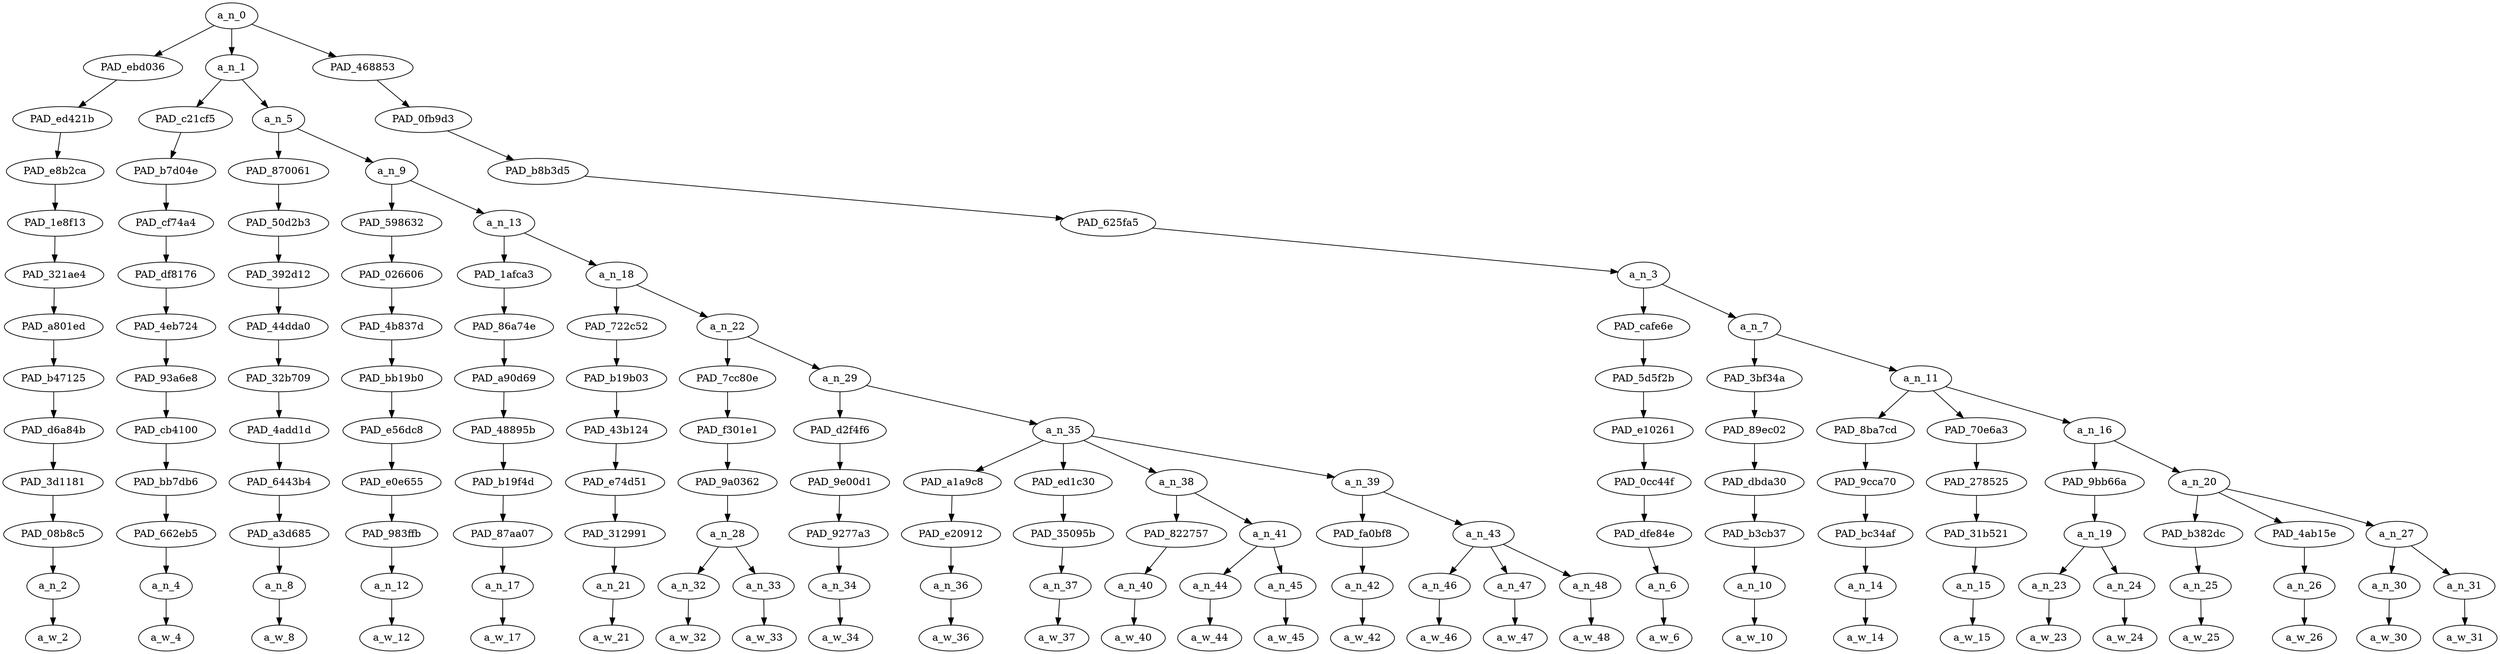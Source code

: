 strict digraph "" {
	a_n_0	[div_dir=1,
		index=0,
		level=12,
		pos="12.395815248842593,12!",
		text_span="[0, 1, 2, 3, 4, 5, 6, 7, 8, 9, 10, 11, 12, 13, 14, 15, 16, 17, 18, 19, 20, 21, 22, 23, 24, 25, 26, 27]",
		value=1.00000002];
	PAD_ebd036	[div_dir=1,
		index=1,
		level=11,
		pos="17.0,11!",
		text_span="[17]",
		value=0.02322169];
	a_n_0 -> PAD_ebd036;
	a_n_1	[div_dir=1,
		index=0,
		level=11,
		pos="1.03466796875,11!",
		text_span="[0, 1, 2, 3, 4, 5, 6, 7, 8, 9, 10, 11, 12, 13, 14, 15, 16]",
		value=0.72060094];
	a_n_0 -> a_n_1;
	PAD_468853	[div_dir=1,
		index=2,
		level=11,
		pos="19.15277777777778,11!",
		text_span="[18, 19, 20, 21, 22, 23, 24, 25, 26, 27]",
		value=0.25543603];
	a_n_0 -> PAD_468853;
	PAD_ed421b	[div_dir=1,
		index=2,
		level=10,
		pos="17.0,10!",
		text_span="[17]",
		value=0.02322169];
	PAD_ebd036 -> PAD_ed421b;
	PAD_e8b2ca	[div_dir=1,
		index=3,
		level=9,
		pos="17.0,9!",
		text_span="[17]",
		value=0.02322169];
	PAD_ed421b -> PAD_e8b2ca;
	PAD_1e8f13	[div_dir=1,
		index=4,
		level=8,
		pos="17.0,8!",
		text_span="[17]",
		value=0.02322169];
	PAD_e8b2ca -> PAD_1e8f13;
	PAD_321ae4	[div_dir=1,
		index=5,
		level=7,
		pos="17.0,7!",
		text_span="[17]",
		value=0.02322169];
	PAD_1e8f13 -> PAD_321ae4;
	PAD_a801ed	[div_dir=1,
		index=6,
		level=6,
		pos="17.0,6!",
		text_span="[17]",
		value=0.02322169];
	PAD_321ae4 -> PAD_a801ed;
	PAD_b47125	[div_dir=1,
		index=7,
		level=5,
		pos="17.0,5!",
		text_span="[17]",
		value=0.02322169];
	PAD_a801ed -> PAD_b47125;
	PAD_d6a84b	[div_dir=1,
		index=8,
		level=4,
		pos="17.0,4!",
		text_span="[17]",
		value=0.02322169];
	PAD_b47125 -> PAD_d6a84b;
	PAD_3d1181	[div_dir=1,
		index=11,
		level=3,
		pos="17.0,3!",
		text_span="[17]",
		value=0.02322169];
	PAD_d6a84b -> PAD_3d1181;
	PAD_08b8c5	[div_dir=1,
		index=13,
		level=2,
		pos="17.0,2!",
		text_span="[17]",
		value=0.02322169];
	PAD_3d1181 -> PAD_08b8c5;
	a_n_2	[div_dir=1,
		index=17,
		level=1,
		pos="17.0,1!",
		text_span="[17]",
		value=0.02322169];
	PAD_08b8c5 -> a_n_2;
	a_w_2	[div_dir=0,
		index=17,
		level=0,
		pos="17,0!",
		text_span="[17]",
		value=but];
	a_n_2 -> a_w_2;
	PAD_c21cf5	[div_dir=1,
		index=0,
		level=10,
		pos="0.0,10!",
		text_span="[0]",
		value=0.04042743];
	a_n_1 -> PAD_c21cf5;
	a_n_5	[div_dir=1,
		index=1,
		level=10,
		pos="2.0693359375,10!",
		text_span="[1, 2, 3, 4, 5, 6, 7, 8, 9, 10, 11, 12, 13, 14, 15, 16]",
		value=0.67932884];
	a_n_1 -> a_n_5;
	PAD_b7d04e	[div_dir=1,
		index=0,
		level=9,
		pos="0.0,9!",
		text_span="[0]",
		value=0.04042743];
	PAD_c21cf5 -> PAD_b7d04e;
	PAD_cf74a4	[div_dir=1,
		index=0,
		level=8,
		pos="0.0,8!",
		text_span="[0]",
		value=0.04042743];
	PAD_b7d04e -> PAD_cf74a4;
	PAD_df8176	[div_dir=1,
		index=0,
		level=7,
		pos="0.0,7!",
		text_span="[0]",
		value=0.04042743];
	PAD_cf74a4 -> PAD_df8176;
	PAD_4eb724	[div_dir=1,
		index=0,
		level=6,
		pos="0.0,6!",
		text_span="[0]",
		value=0.04042743];
	PAD_df8176 -> PAD_4eb724;
	PAD_93a6e8	[div_dir=1,
		index=0,
		level=5,
		pos="0.0,5!",
		text_span="[0]",
		value=0.04042743];
	PAD_4eb724 -> PAD_93a6e8;
	PAD_cb4100	[div_dir=1,
		index=0,
		level=4,
		pos="0.0,4!",
		text_span="[0]",
		value=0.04042743];
	PAD_93a6e8 -> PAD_cb4100;
	PAD_bb7db6	[div_dir=1,
		index=0,
		level=3,
		pos="0.0,3!",
		text_span="[0]",
		value=0.04042743];
	PAD_cb4100 -> PAD_bb7db6;
	PAD_662eb5	[div_dir=1,
		index=0,
		level=2,
		pos="0.0,2!",
		text_span="[0]",
		value=0.04042743];
	PAD_bb7db6 -> PAD_662eb5;
	a_n_4	[div_dir=1,
		index=0,
		level=1,
		pos="0.0,1!",
		text_span="[0]",
		value=0.04042743];
	PAD_662eb5 -> a_n_4;
	a_w_4	[div_dir=0,
		index=0,
		level=0,
		pos="0,0!",
		text_span="[0]",
		value=i];
	a_n_4 -> a_w_4;
	PAD_870061	[div_dir=1,
		index=1,
		level=9,
		pos="1.0,9!",
		text_span="[1]",
		value=0.02938640];
	a_n_5 -> PAD_870061;
	a_n_9	[div_dir=1,
		index=2,
		level=9,
		pos="3.138671875,9!",
		text_span="[2, 3, 4, 5, 6, 7, 8, 9, 10, 11, 12, 13, 14, 15, 16]",
		value=0.64914031];
	a_n_5 -> a_n_9;
	PAD_50d2b3	[div_dir=1,
		index=1,
		level=8,
		pos="1.0,8!",
		text_span="[1]",
		value=0.02938640];
	PAD_870061 -> PAD_50d2b3;
	PAD_392d12	[div_dir=1,
		index=1,
		level=7,
		pos="1.0,7!",
		text_span="[1]",
		value=0.02938640];
	PAD_50d2b3 -> PAD_392d12;
	PAD_44dda0	[div_dir=1,
		index=1,
		level=6,
		pos="1.0,6!",
		text_span="[1]",
		value=0.02938640];
	PAD_392d12 -> PAD_44dda0;
	PAD_32b709	[div_dir=1,
		index=1,
		level=5,
		pos="1.0,5!",
		text_span="[1]",
		value=0.02938640];
	PAD_44dda0 -> PAD_32b709;
	PAD_4add1d	[div_dir=1,
		index=1,
		level=4,
		pos="1.0,4!",
		text_span="[1]",
		value=0.02938640];
	PAD_32b709 -> PAD_4add1d;
	PAD_6443b4	[div_dir=1,
		index=1,
		level=3,
		pos="1.0,3!",
		text_span="[1]",
		value=0.02938640];
	PAD_4add1d -> PAD_6443b4;
	PAD_a3d685	[div_dir=1,
		index=1,
		level=2,
		pos="1.0,2!",
		text_span="[1]",
		value=0.02938640];
	PAD_6443b4 -> PAD_a3d685;
	a_n_8	[div_dir=1,
		index=1,
		level=1,
		pos="1.0,1!",
		text_span="[1]",
		value=0.02938640];
	PAD_a3d685 -> a_n_8;
	a_w_8	[div_dir=0,
		index=1,
		level=0,
		pos="1,0!",
		text_span="[1]",
		value=have];
	a_n_8 -> a_w_8;
	PAD_598632	[div_dir=1,
		index=2,
		level=8,
		pos="2.0,8!",
		text_span="[2]",
		value=0.02588789];
	a_n_9 -> PAD_598632;
	a_n_13	[div_dir=1,
		index=3,
		level=8,
		pos="4.27734375,8!",
		text_span="[3, 4, 5, 6, 7, 8, 9, 10, 11, 12, 13, 14, 15, 16]",
		value=0.62245657];
	a_n_9 -> a_n_13;
	PAD_026606	[div_dir=1,
		index=2,
		level=7,
		pos="2.0,7!",
		text_span="[2]",
		value=0.02588789];
	PAD_598632 -> PAD_026606;
	PAD_4b837d	[div_dir=1,
		index=2,
		level=6,
		pos="2.0,6!",
		text_span="[2]",
		value=0.02588789];
	PAD_026606 -> PAD_4b837d;
	PAD_bb19b0	[div_dir=1,
		index=2,
		level=5,
		pos="2.0,5!",
		text_span="[2]",
		value=0.02588789];
	PAD_4b837d -> PAD_bb19b0;
	PAD_e56dc8	[div_dir=1,
		index=2,
		level=4,
		pos="2.0,4!",
		text_span="[2]",
		value=0.02588789];
	PAD_bb19b0 -> PAD_e56dc8;
	PAD_e0e655	[div_dir=1,
		index=2,
		level=3,
		pos="2.0,3!",
		text_span="[2]",
		value=0.02588789];
	PAD_e56dc8 -> PAD_e0e655;
	PAD_983ffb	[div_dir=1,
		index=2,
		level=2,
		pos="2.0,2!",
		text_span="[2]",
		value=0.02588789];
	PAD_e0e655 -> PAD_983ffb;
	a_n_12	[div_dir=1,
		index=2,
		level=1,
		pos="2.0,1!",
		text_span="[2]",
		value=0.02588789];
	PAD_983ffb -> a_n_12;
	a_w_12	[div_dir=0,
		index=2,
		level=0,
		pos="2,0!",
		text_span="[2]",
		value=been];
	a_n_12 -> a_w_12;
	PAD_1afca3	[div_dir=1,
		index=3,
		level=7,
		pos="3.0,7!",
		text_span="[3]",
		value=0.02803766];
	a_n_13 -> PAD_1afca3;
	a_n_18	[div_dir=1,
		index=4,
		level=7,
		pos="5.5546875,7!",
		text_span="[4, 5, 6, 7, 8, 9, 10, 11, 12, 13, 14, 15, 16]",
		value=0.59361452];
	a_n_13 -> a_n_18;
	PAD_86a74e	[div_dir=1,
		index=3,
		level=6,
		pos="3.0,6!",
		text_span="[3]",
		value=0.02803766];
	PAD_1afca3 -> PAD_86a74e;
	PAD_a90d69	[div_dir=1,
		index=3,
		level=5,
		pos="3.0,5!",
		text_span="[3]",
		value=0.02803766];
	PAD_86a74e -> PAD_a90d69;
	PAD_48895b	[div_dir=1,
		index=3,
		level=4,
		pos="3.0,4!",
		text_span="[3]",
		value=0.02803766];
	PAD_a90d69 -> PAD_48895b;
	PAD_b19f4d	[div_dir=1,
		index=3,
		level=3,
		pos="3.0,3!",
		text_span="[3]",
		value=0.02803766];
	PAD_48895b -> PAD_b19f4d;
	PAD_87aa07	[div_dir=1,
		index=3,
		level=2,
		pos="3.0,2!",
		text_span="[3]",
		value=0.02803766];
	PAD_b19f4d -> PAD_87aa07;
	a_n_17	[div_dir=1,
		index=3,
		level=1,
		pos="3.0,1!",
		text_span="[3]",
		value=0.02803766];
	PAD_87aa07 -> a_n_17;
	a_w_17	[div_dir=0,
		index=3,
		level=0,
		pos="3,0!",
		text_span="[3]",
		value=waiting];
	a_n_17 -> a_w_17;
	PAD_722c52	[div_dir=1,
		index=4,
		level=6,
		pos="4.0,6!",
		text_span="[4]",
		value=0.03539573];
	a_n_18 -> PAD_722c52;
	a_n_22	[div_dir=1,
		index=5,
		level=6,
		pos="7.109375,6!",
		text_span="[5, 6, 7, 8, 9, 10, 11, 12, 13, 14, 15, 16]",
		value=0.55741851];
	a_n_18 -> a_n_22;
	PAD_b19b03	[div_dir=1,
		index=4,
		level=5,
		pos="4.0,5!",
		text_span="[4]",
		value=0.03539573];
	PAD_722c52 -> PAD_b19b03;
	PAD_43b124	[div_dir=1,
		index=4,
		level=4,
		pos="4.0,4!",
		text_span="[4]",
		value=0.03539573];
	PAD_b19b03 -> PAD_43b124;
	PAD_e74d51	[div_dir=1,
		index=4,
		level=3,
		pos="4.0,3!",
		text_span="[4]",
		value=0.03539573];
	PAD_43b124 -> PAD_e74d51;
	PAD_312991	[div_dir=1,
		index=4,
		level=2,
		pos="4.0,2!",
		text_span="[4]",
		value=0.03539573];
	PAD_e74d51 -> PAD_312991;
	a_n_21	[div_dir=1,
		index=4,
		level=1,
		pos="4.0,1!",
		text_span="[4]",
		value=0.03539573];
	PAD_312991 -> a_n_21;
	a_w_21	[div_dir=0,
		index=4,
		level=0,
		pos="4,0!",
		text_span="[4]",
		value=for];
	a_n_21 -> a_w_21;
	PAD_7cc80e	[div_dir=1,
		index=5,
		level=5,
		pos="5.5,5!",
		text_span="[5, 6]",
		value=0.27866874];
	a_n_22 -> PAD_7cc80e;
	a_n_29	[div_dir=1,
		index=6,
		level=5,
		pos="8.71875,5!",
		text_span="[7, 8, 9, 10, 11, 12, 13, 14, 15, 16]",
		value=0.27799584];
	a_n_22 -> a_n_29;
	PAD_f301e1	[div_dir=1,
		index=5,
		level=4,
		pos="5.5,4!",
		text_span="[5, 6]",
		value=0.27866874];
	PAD_7cc80e -> PAD_f301e1;
	PAD_9a0362	[div_dir=1,
		index=5,
		level=3,
		pos="5.5,3!",
		text_span="[5, 6]",
		value=0.27866874];
	PAD_f301e1 -> PAD_9a0362;
	a_n_28	[div_dir=1,
		index=5,
		level=2,
		pos="5.5,2!",
		text_span="[5, 6]",
		value=0.27866874];
	PAD_9a0362 -> a_n_28;
	a_n_32	[div_dir=1,
		index=5,
		level=1,
		pos="5.0,1!",
		text_span="[5]",
		value=0.22457620];
	a_n_28 -> a_n_32;
	a_n_33	[div_dir=-1,
		index=6,
		level=1,
		pos="6.0,1!",
		text_span="[6]",
		value=0.05309346];
	a_n_28 -> a_n_33;
	a_w_32	[div_dir=0,
		index=5,
		level=0,
		pos="5,0!",
		text_span="[5]",
		value=nigger];
	a_n_32 -> a_w_32;
	a_w_33	[div_dir=0,
		index=6,
		level=0,
		pos="6,0!",
		text_span="[6]",
		value=music];
	a_n_33 -> a_w_33;
	PAD_d2f4f6	[div_dir=1,
		index=6,
		level=4,
		pos="7.0,4!",
		text_span="[7]",
		value=0.02958550];
	a_n_29 -> PAD_d2f4f6;
	a_n_35	[div_dir=1,
		index=7,
		level=4,
		pos="10.4375,4!",
		text_span="[8, 9, 10, 11, 12, 13, 14, 15, 16]",
		value=0.24808834];
	a_n_29 -> a_n_35;
	PAD_9e00d1	[div_dir=1,
		index=6,
		level=3,
		pos="7.0,3!",
		text_span="[7]",
		value=0.02958550];
	PAD_d2f4f6 -> PAD_9e00d1;
	PAD_9277a3	[div_dir=1,
		index=6,
		level=2,
		pos="7.0,2!",
		text_span="[7]",
		value=0.02958550];
	PAD_9e00d1 -> PAD_9277a3;
	a_n_34	[div_dir=1,
		index=7,
		level=1,
		pos="7.0,1!",
		text_span="[7]",
		value=0.02958550];
	PAD_9277a3 -> a_n_34;
	a_w_34	[div_dir=0,
		index=7,
		level=0,
		pos="7,0!",
		text_span="[7]",
		value=to];
	a_n_34 -> a_w_34;
	PAD_a1a9c8	[div_dir=1,
		index=7,
		level=3,
		pos="8.0,3!",
		text_span="[8]",
		value=0.03312882];
	a_n_35 -> PAD_a1a9c8;
	PAD_ed1c30	[div_dir=1,
		index=8,
		level=3,
		pos="9.0,3!",
		text_span="[9]",
		value=0.02503436];
	a_n_35 -> PAD_ed1c30;
	a_n_38	[div_dir=1,
		index=9,
		level=3,
		pos="10.75,3!",
		text_span="[10, 11, 12]",
		value=0.09483830];
	a_n_35 -> a_n_38;
	a_n_39	[div_dir=1,
		index=10,
		level=3,
		pos="14.0,3!",
		text_span="[13, 14, 15, 16]",
		value=0.09477438];
	a_n_35 -> a_n_39;
	PAD_e20912	[div_dir=1,
		index=7,
		level=2,
		pos="8.0,2!",
		text_span="[8]",
		value=0.03312882];
	PAD_a1a9c8 -> PAD_e20912;
	a_n_36	[div_dir=1,
		index=8,
		level=1,
		pos="8.0,1!",
		text_span="[8]",
		value=0.03312882];
	PAD_e20912 -> a_n_36;
	a_w_36	[div_dir=0,
		index=8,
		level=0,
		pos="8,0!",
		text_span="[8]",
		value=die];
	a_n_36 -> a_w_36;
	PAD_35095b	[div_dir=1,
		index=8,
		level=2,
		pos="9.0,2!",
		text_span="[9]",
		value=0.02503436];
	PAD_ed1c30 -> PAD_35095b;
	a_n_37	[div_dir=1,
		index=9,
		level=1,
		pos="9.0,1!",
		text_span="[9]",
		value=0.02503436];
	PAD_35095b -> a_n_37;
	a_w_37	[div_dir=0,
		index=9,
		level=0,
		pos="9,0!",
		text_span="[9]",
		value=out];
	a_n_37 -> a_w_37;
	PAD_822757	[div_dir=1,
		index=9,
		level=2,
		pos="10.0,2!",
		text_span="[10]",
		value=0.01972101];
	a_n_38 -> PAD_822757;
	a_n_41	[div_dir=1,
		index=10,
		level=2,
		pos="11.5,2!",
		text_span="[11, 12]",
		value=0.07498354];
	a_n_38 -> a_n_41;
	a_n_40	[div_dir=1,
		index=10,
		level=1,
		pos="10.0,1!",
		text_span="[10]",
		value=0.01972101];
	PAD_822757 -> a_n_40;
	a_w_40	[div_dir=0,
		index=10,
		level=0,
		pos="10,0!",
		text_span="[10]",
		value=as];
	a_n_40 -> a_w_40;
	a_n_44	[div_dir=1,
		index=11,
		level=1,
		pos="11.0,1!",
		text_span="[11]",
		value=0.02283867];
	a_n_41 -> a_n_44;
	a_n_45	[div_dir=1,
		index=12,
		level=1,
		pos="12.0,1!",
		text_span="[12]",
		value=0.05200025];
	a_n_41 -> a_n_45;
	a_w_44	[div_dir=0,
		index=11,
		level=0,
		pos="11,0!",
		text_span="[11]",
		value=a];
	a_n_44 -> a_w_44;
	a_w_45	[div_dir=0,
		index=12,
		level=0,
		pos="12,0!",
		text_span="[12]",
		value=fad];
	a_n_45 -> a_w_45;
	PAD_fa0bf8	[div_dir=1,
		index=11,
		level=2,
		pos="13.0,2!",
		text_span="[13]",
		value=0.02357198];
	a_n_39 -> PAD_fa0bf8;
	a_n_43	[div_dir=1,
		index=12,
		level=2,
		pos="15.0,2!",
		text_span="[14, 15, 16]",
		value=0.07105585];
	a_n_39 -> a_n_43;
	a_n_42	[div_dir=1,
		index=13,
		level=1,
		pos="13.0,1!",
		text_span="[13]",
		value=0.02357198];
	PAD_fa0bf8 -> a_n_42;
	a_w_42	[div_dir=0,
		index=13,
		level=0,
		pos="13,0!",
		text_span="[13]",
		value=for1];
	a_n_42 -> a_w_42;
	a_n_46	[div_dir=1,
		index=14,
		level=1,
		pos="14.0,1!",
		text_span="[14]",
		value=0.02277971];
	a_n_43 -> a_n_46;
	a_n_47	[div_dir=1,
		index=15,
		level=1,
		pos="15.0,1!",
		text_span="[15]",
		value=0.02248988];
	a_n_43 -> a_n_47;
	a_n_48	[div_dir=1,
		index=16,
		level=1,
		pos="16.0,1!",
		text_span="[16]",
		value=0.02562274];
	a_n_43 -> a_n_48;
	a_w_46	[div_dir=0,
		index=14,
		level=0,
		pos="14,0!",
		text_span="[14]",
		value=over];
	a_n_46 -> a_w_46;
	a_w_47	[div_dir=0,
		index=15,
		level=0,
		pos="15,0!",
		text_span="[15]",
		value=a1];
	a_n_47 -> a_w_47;
	a_w_48	[div_dir=0,
		index=16,
		level=0,
		pos="16,0!",
		text_span="[16]",
		value=decade];
	a_n_48 -> a_w_48;
	PAD_0fb9d3	[div_dir=1,
		index=3,
		level=10,
		pos="19.15277777777778,10!",
		text_span="[18, 19, 20, 21, 22, 23, 24, 25, 26, 27]",
		value=0.25543603];
	PAD_468853 -> PAD_0fb9d3;
	PAD_b8b3d5	[div_dir=1,
		index=4,
		level=9,
		pos="19.15277777777778,9!",
		text_span="[18, 19, 20, 21, 22, 23, 24, 25, 26, 27]",
		value=0.25543603];
	PAD_0fb9d3 -> PAD_b8b3d5;
	PAD_625fa5	[div_dir=1,
		index=5,
		level=8,
		pos="19.15277777777778,8!",
		text_span="[18, 19, 20, 21, 22, 23, 24, 25, 26, 27]",
		value=0.25543603];
	PAD_b8b3d5 -> PAD_625fa5;
	a_n_3	[div_dir=1,
		index=6,
		level=7,
		pos="19.15277777777778,7!",
		text_span="[18, 19, 20, 21, 22, 23, 24, 25, 26, 27]",
		value=0.25543603];
	PAD_625fa5 -> a_n_3;
	PAD_cafe6e	[div_dir=1,
		index=7,
		level=6,
		pos="18.0,6!",
		text_span="[18]",
		value=0.02202643];
	a_n_3 -> PAD_cafe6e;
	a_n_7	[div_dir=1,
		index=8,
		level=6,
		pos="20.305555555555557,6!",
		text_span="[19, 20, 21, 22, 23, 24, 25, 26, 27]",
		value=0.23330984];
	a_n_3 -> a_n_7;
	PAD_5d5f2b	[div_dir=1,
		index=8,
		level=5,
		pos="18.0,5!",
		text_span="[18]",
		value=0.02202643];
	PAD_cafe6e -> PAD_5d5f2b;
	PAD_e10261	[div_dir=1,
		index=9,
		level=4,
		pos="18.0,4!",
		text_span="[18]",
		value=0.02202643];
	PAD_5d5f2b -> PAD_e10261;
	PAD_0cc44f	[div_dir=1,
		index=12,
		level=3,
		pos="18.0,3!",
		text_span="[18]",
		value=0.02202643];
	PAD_e10261 -> PAD_0cc44f;
	PAD_dfe84e	[div_dir=1,
		index=14,
		level=2,
		pos="18.0,2!",
		text_span="[18]",
		value=0.02202643];
	PAD_0cc44f -> PAD_dfe84e;
	a_n_6	[div_dir=1,
		index=18,
		level=1,
		pos="18.0,1!",
		text_span="[18]",
		value=0.02202643];
	PAD_dfe84e -> a_n_6;
	a_w_6	[div_dir=0,
		index=18,
		level=0,
		pos="18,0!",
		text_span="[18]",
		value=it];
	a_n_6 -> a_w_6;
	PAD_3bf34a	[div_dir=1,
		index=9,
		level=5,
		pos="19.0,5!",
		text_span="[19]",
		value=0.02613417];
	a_n_7 -> PAD_3bf34a;
	a_n_11	[div_dir=1,
		index=10,
		level=5,
		pos="21.611111111111114,5!",
		text_span="[20, 21, 22, 23, 24, 25, 26, 27]",
		value=0.20711494];
	a_n_7 -> a_n_11;
	PAD_89ec02	[div_dir=1,
		index=10,
		level=4,
		pos="19.0,4!",
		text_span="[19]",
		value=0.02613417];
	PAD_3bf34a -> PAD_89ec02;
	PAD_dbda30	[div_dir=1,
		index=13,
		level=3,
		pos="19.0,3!",
		text_span="[19]",
		value=0.02613417];
	PAD_89ec02 -> PAD_dbda30;
	PAD_b3cb37	[div_dir=1,
		index=15,
		level=2,
		pos="19.0,2!",
		text_span="[19]",
		value=0.02613417];
	PAD_dbda30 -> PAD_b3cb37;
	a_n_10	[div_dir=1,
		index=19,
		level=1,
		pos="19.0,1!",
		text_span="[19]",
		value=0.02613417];
	PAD_b3cb37 -> a_n_10;
	a_w_10	[div_dir=0,
		index=19,
		level=0,
		pos="19,0!",
		text_span="[19]",
		value=seems];
	a_n_10 -> a_w_10;
	PAD_8ba7cd	[div_dir=-1,
		index=11,
		level=4,
		pos="20.0,4!",
		text_span="[20]",
		value=0.02340318];
	a_n_11 -> PAD_8ba7cd;
	PAD_70e6a3	[div_dir=-1,
		index=12,
		level=4,
		pos="21.0,4!",
		text_span="[21]",
		value=0.02322181];
	a_n_11 -> PAD_70e6a3;
	a_n_16	[div_dir=1,
		index=13,
		level=4,
		pos="23.833333333333336,4!",
		text_span="[22, 23, 24, 25, 26, 27]",
		value=0.16047297];
	a_n_11 -> a_n_16;
	PAD_9cca70	[div_dir=-1,
		index=14,
		level=3,
		pos="20.0,3!",
		text_span="[20]",
		value=0.02340318];
	PAD_8ba7cd -> PAD_9cca70;
	PAD_bc34af	[div_dir=-1,
		index=16,
		level=2,
		pos="20.0,2!",
		text_span="[20]",
		value=0.02340318];
	PAD_9cca70 -> PAD_bc34af;
	a_n_14	[div_dir=-1,
		index=20,
		level=1,
		pos="20.0,1!",
		text_span="[20]",
		value=0.02340318];
	PAD_bc34af -> a_n_14;
	a_w_14	[div_dir=0,
		index=20,
		level=0,
		pos="20,0!",
		text_span="[20]",
		value=as1];
	a_n_14 -> a_w_14;
	PAD_278525	[div_dir=-1,
		index=15,
		level=3,
		pos="21.0,3!",
		text_span="[21]",
		value=0.02322181];
	PAD_70e6a3 -> PAD_278525;
	PAD_31b521	[div_dir=-1,
		index=17,
		level=2,
		pos="21.0,2!",
		text_span="[21]",
		value=0.02322181];
	PAD_278525 -> PAD_31b521;
	a_n_15	[div_dir=-1,
		index=21,
		level=1,
		pos="21.0,1!",
		text_span="[21]",
		value=0.02322181];
	PAD_31b521 -> a_n_15;
	a_w_15	[div_dir=0,
		index=21,
		level=0,
		pos="21,0!",
		text_span="[21]",
		value=if];
	a_n_15 -> a_w_15;
	PAD_9bb66a	[div_dir=1,
		index=16,
		level=3,
		pos="22.5,3!",
		text_span="[22, 23]",
		value=0.04999312];
	a_n_16 -> PAD_9bb66a;
	a_n_20	[div_dir=1,
		index=17,
		level=3,
		pos="25.166666666666668,3!",
		text_span="[24, 25, 26, 27]",
		value=0.11042716];
	a_n_16 -> a_n_20;
	a_n_19	[div_dir=1,
		index=18,
		level=2,
		pos="22.5,2!",
		text_span="[22, 23]",
		value=0.04999312];
	PAD_9bb66a -> a_n_19;
	a_n_23	[div_dir=1,
		index=22,
		level=1,
		pos="22.0,1!",
		text_span="[22]",
		value=0.02467028];
	a_n_19 -> a_n_23;
	a_n_24	[div_dir=1,
		index=23,
		level=1,
		pos="23.0,1!",
		text_span="[23]",
		value=0.02528587];
	a_n_19 -> a_n_24;
	a_w_23	[div_dir=0,
		index=22,
		level=0,
		pos="22,0!",
		text_span="[22]",
		value=the];
	a_n_23 -> a_w_23;
	a_w_24	[div_dir=0,
		index=23,
		level=0,
		pos="23,0!",
		text_span="[23]",
		value=problem];
	a_n_24 -> a_w_24;
	PAD_b382dc	[div_dir=-1,
		index=19,
		level=2,
		pos="24.0,2!",
		text_span="[24]",
		value=0.02307227];
	a_n_20 -> PAD_b382dc;
	PAD_4ab15e	[div_dir=1,
		index=20,
		level=2,
		pos="25.0,2!",
		text_span="[25]",
		value=0.02670035];
	a_n_20 -> PAD_4ab15e;
	a_n_27	[div_dir=1,
		index=21,
		level=2,
		pos="26.5,2!",
		text_span="[26, 27]",
		value=0.06061606];
	a_n_20 -> a_n_27;
	a_n_25	[div_dir=-1,
		index=24,
		level=1,
		pos="24.0,1!",
		text_span="[24]",
		value=0.02307227];
	PAD_b382dc -> a_n_25;
	a_w_25	[div_dir=0,
		index=24,
		level=0,
		pos="24,0!",
		text_span="[24]",
		value=is];
	a_n_25 -> a_w_25;
	a_n_26	[div_dir=1,
		index=25,
		level=1,
		pos="25.0,1!",
		text_span="[25]",
		value=0.02670035];
	PAD_4ab15e -> a_n_26;
	a_w_26	[div_dir=0,
		index=25,
		level=0,
		pos="25,0!",
		text_span="[25]",
		value=only];
	a_n_26 -> a_w_26;
	a_n_30	[div_dir=-1,
		index=26,
		level=1,
		pos="26.0,1!",
		text_span="[26]",
		value=0.02913686];
	a_n_27 -> a_n_30;
	a_n_31	[div_dir=1,
		index=27,
		level=1,
		pos="27.0,1!",
		text_span="[27]",
		value=0.03141314];
	a_n_27 -> a_n_31;
	a_w_30	[div_dir=0,
		index=26,
		level=0,
		pos="26,0!",
		text_span="[26]",
		value=getting];
	a_n_30 -> a_w_30;
	a_w_31	[div_dir=0,
		index=27,
		level=0,
		pos="27,0!",
		text_span="[27]",
		value=worse];
	a_n_31 -> a_w_31;
}
